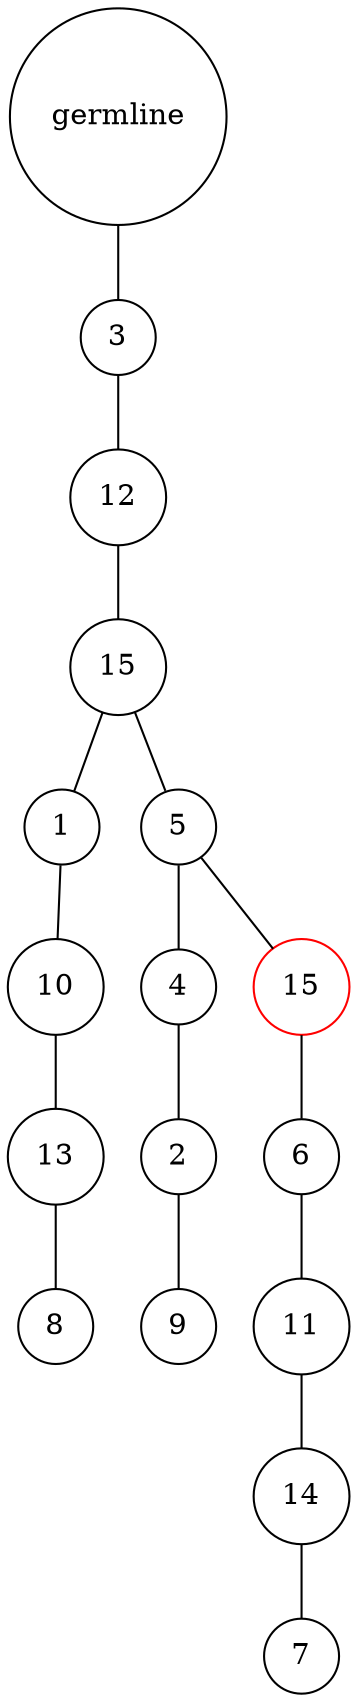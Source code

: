 graph {
	rankdir=UD;
	splines=line;
	node [shape=circle]
	"0x7fb3dbeef310" [label="germline"];
	"0x7fb3dbeef340" [label="3"];
	"0x7fb3dbeef310" -- "0x7fb3dbeef340" ;
	"0x7fb3dbeef370" [label="12"];
	"0x7fb3dbeef340" -- "0x7fb3dbeef370" ;
	"0x7fb3dbeef3a0" [label="15"];
	"0x7fb3dbeef370" -- "0x7fb3dbeef3a0" ;
	"0x7fb3dbeef3d0" [label="1"];
	"0x7fb3dbeef3a0" -- "0x7fb3dbeef3d0" ;
	"0x7fb3dbeef400" [label="10"];
	"0x7fb3dbeef3d0" -- "0x7fb3dbeef400" ;
	"0x7fb3dbeef430" [label="13"];
	"0x7fb3dbeef400" -- "0x7fb3dbeef430" ;
	"0x7fb3dbeef460" [label="8"];
	"0x7fb3dbeef430" -- "0x7fb3dbeef460" ;
	"0x7fb3dbeef490" [label="5"];
	"0x7fb3dbeef3a0" -- "0x7fb3dbeef490" ;
	"0x7fb3dbeef4c0" [label="4"];
	"0x7fb3dbeef490" -- "0x7fb3dbeef4c0" ;
	"0x7fb3dbeef4f0" [label="2"];
	"0x7fb3dbeef4c0" -- "0x7fb3dbeef4f0" ;
	"0x7fb3dbeef520" [label="9"];
	"0x7fb3dbeef4f0" -- "0x7fb3dbeef520" ;
	"0x7fb3dbeef550" [label="15",color="red"];
	"0x7fb3dbeef490" -- "0x7fb3dbeef550" ;
	"0x7fb3dbeef580" [label="6"];
	"0x7fb3dbeef550" -- "0x7fb3dbeef580" ;
	"0x7fb3dbeef5b0" [label="11"];
	"0x7fb3dbeef580" -- "0x7fb3dbeef5b0" ;
	"0x7fb3dbeef5e0" [label="14"];
	"0x7fb3dbeef5b0" -- "0x7fb3dbeef5e0" ;
	"0x7fb3dbeef610" [label="7"];
	"0x7fb3dbeef5e0" -- "0x7fb3dbeef610" ;
}
